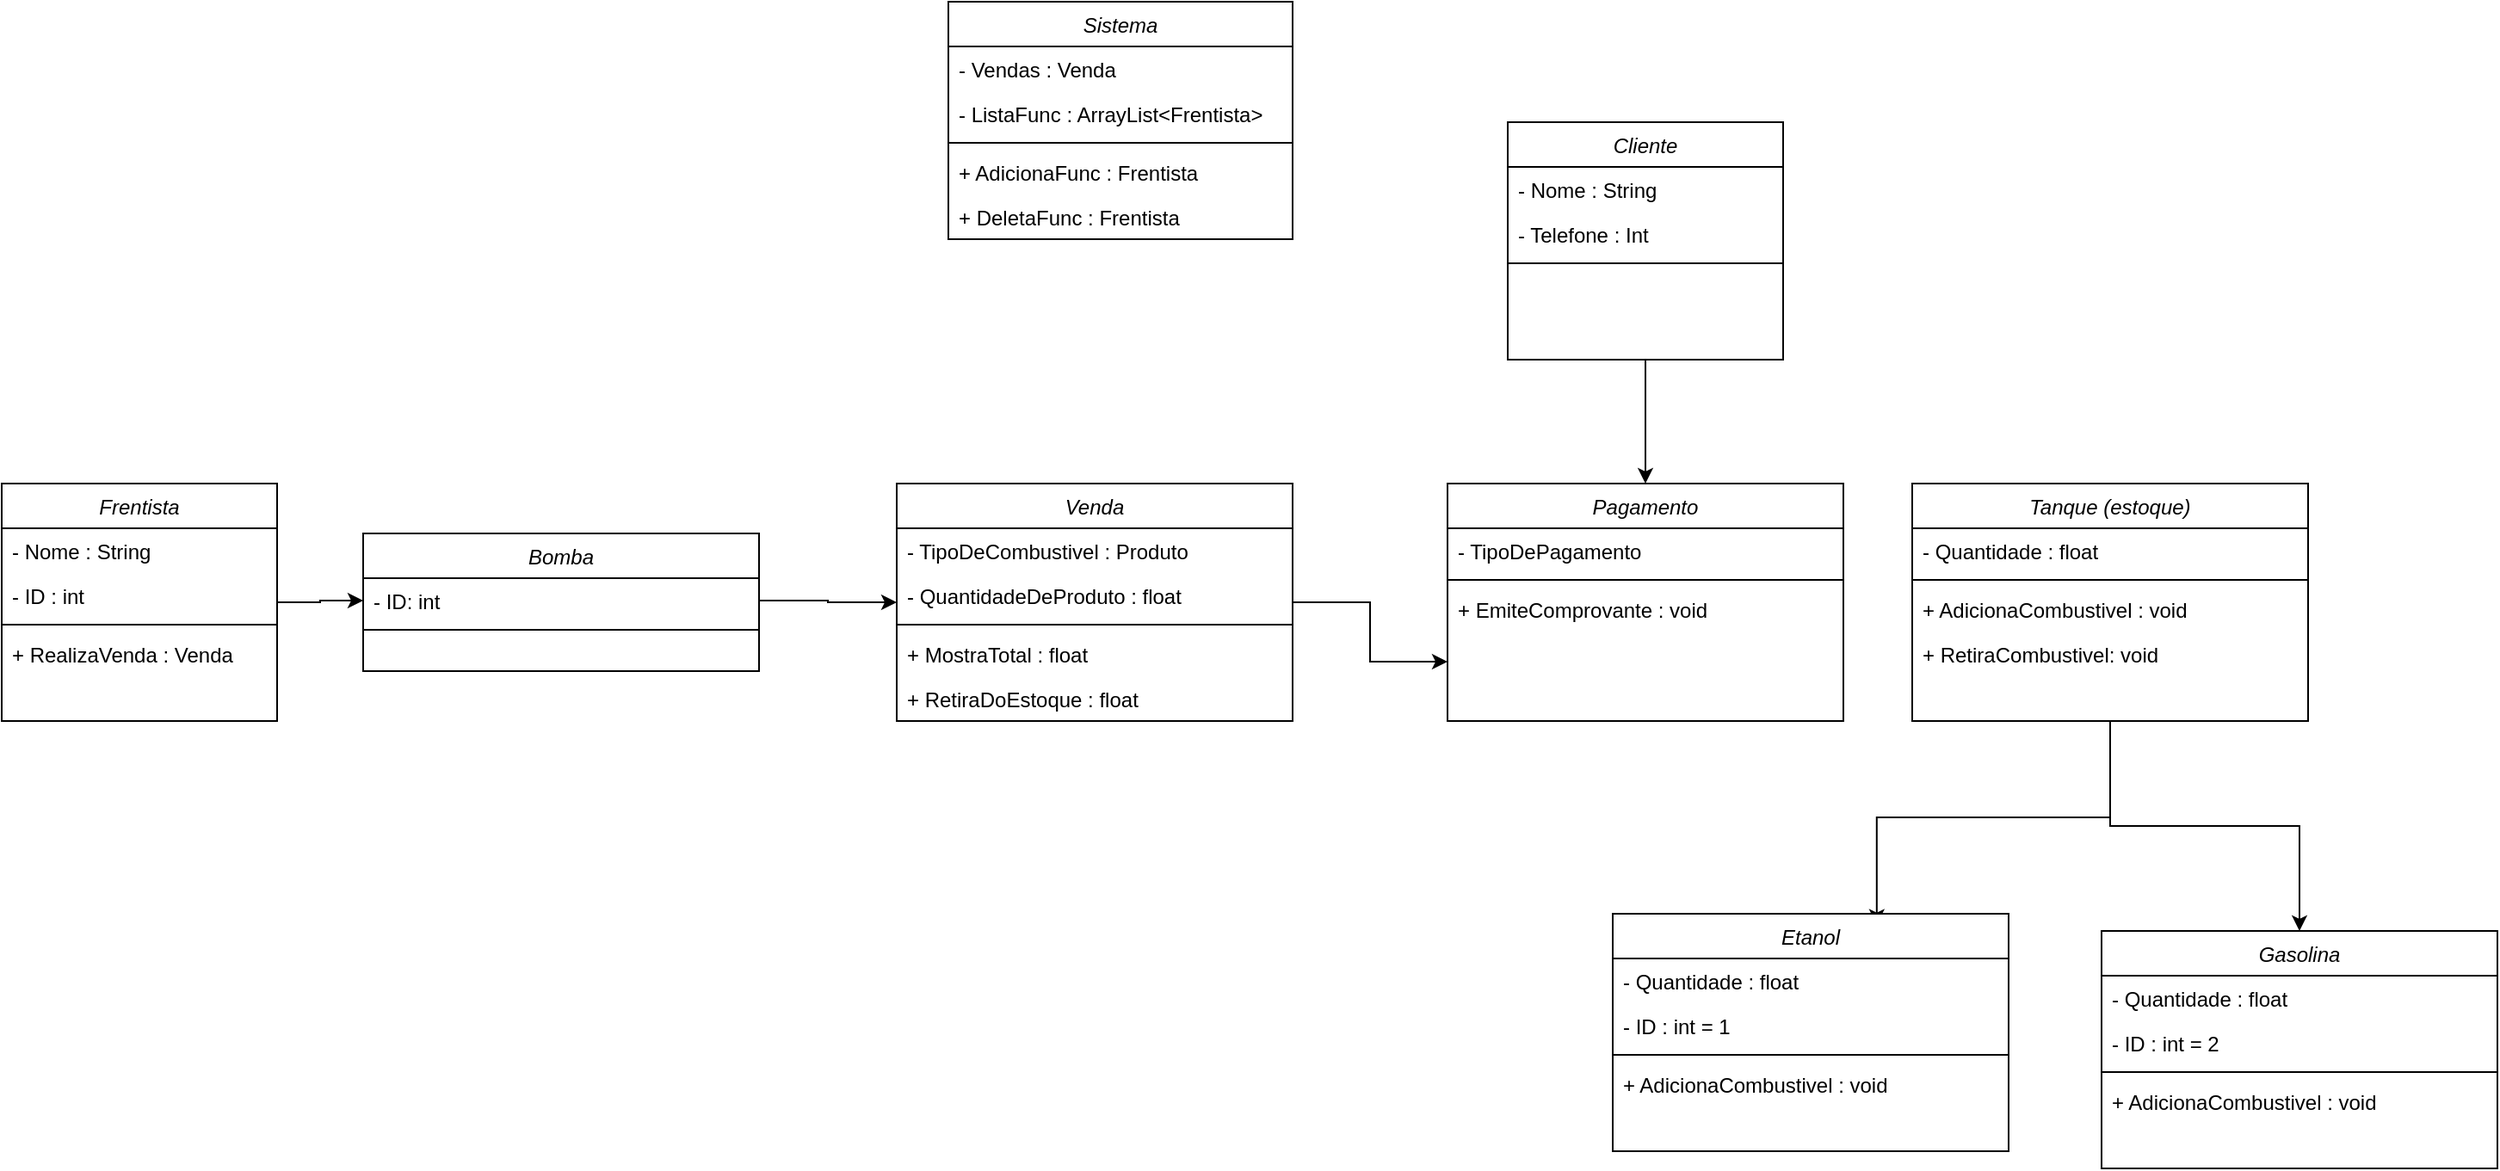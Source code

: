 <mxfile version="21.2.2" type="device">
  <diagram id="C5RBs43oDa-KdzZeNtuy" name="Page-1">
    <mxGraphModel dx="1444" dy="840" grid="1" gridSize="10" guides="1" tooltips="1" connect="1" arrows="1" fold="1" page="1" pageScale="1" pageWidth="827" pageHeight="1169" math="0" shadow="0">
      <root>
        <mxCell id="WIyWlLk6GJQsqaUBKTNV-0" />
        <mxCell id="WIyWlLk6GJQsqaUBKTNV-1" parent="WIyWlLk6GJQsqaUBKTNV-0" />
        <mxCell id="7R5tK4sD9pOfqWox2BRY-52" style="edgeStyle=orthogonalEdgeStyle;rounded=0;orthogonalLoop=1;jettySize=auto;html=1;entryX=0.5;entryY=0;entryDx=0;entryDy=0;" edge="1" parent="WIyWlLk6GJQsqaUBKTNV-1" source="zkfFHV4jXpPFQw0GAbJ--0" target="7R5tK4sD9pOfqWox2BRY-26">
          <mxGeometry relative="1" as="geometry" />
        </mxCell>
        <mxCell id="zkfFHV4jXpPFQw0GAbJ--0" value="Cliente" style="swimlane;fontStyle=2;align=center;verticalAlign=top;childLayout=stackLayout;horizontal=1;startSize=26;horizontalStack=0;resizeParent=1;resizeLast=0;collapsible=1;marginBottom=0;rounded=0;shadow=0;strokeWidth=1;" parent="WIyWlLk6GJQsqaUBKTNV-1" vertex="1">
          <mxGeometry x="1045" y="290" width="160" height="138" as="geometry">
            <mxRectangle x="230" y="140" width="160" height="26" as="alternateBounds" />
          </mxGeometry>
        </mxCell>
        <mxCell id="zkfFHV4jXpPFQw0GAbJ--1" value="- Nome : String" style="text;align=left;verticalAlign=top;spacingLeft=4;spacingRight=4;overflow=hidden;rotatable=0;points=[[0,0.5],[1,0.5]];portConstraint=eastwest;" parent="zkfFHV4jXpPFQw0GAbJ--0" vertex="1">
          <mxGeometry y="26" width="160" height="26" as="geometry" />
        </mxCell>
        <mxCell id="zkfFHV4jXpPFQw0GAbJ--2" value="- Telefone : Int" style="text;align=left;verticalAlign=top;spacingLeft=4;spacingRight=4;overflow=hidden;rotatable=0;points=[[0,0.5],[1,0.5]];portConstraint=eastwest;rounded=0;shadow=0;html=0;" parent="zkfFHV4jXpPFQw0GAbJ--0" vertex="1">
          <mxGeometry y="52" width="160" height="26" as="geometry" />
        </mxCell>
        <mxCell id="zkfFHV4jXpPFQw0GAbJ--4" value="" style="line;html=1;strokeWidth=1;align=left;verticalAlign=middle;spacingTop=-1;spacingLeft=3;spacingRight=3;rotatable=0;labelPosition=right;points=[];portConstraint=eastwest;" parent="zkfFHV4jXpPFQw0GAbJ--0" vertex="1">
          <mxGeometry y="78" width="160" height="8" as="geometry" />
        </mxCell>
        <mxCell id="7R5tK4sD9pOfqWox2BRY-59" style="edgeStyle=orthogonalEdgeStyle;rounded=0;orthogonalLoop=1;jettySize=auto;html=1;entryX=0;entryY=0.5;entryDx=0;entryDy=0;" edge="1" parent="WIyWlLk6GJQsqaUBKTNV-1" source="7R5tK4sD9pOfqWox2BRY-0" target="7R5tK4sD9pOfqWox2BRY-21">
          <mxGeometry relative="1" as="geometry" />
        </mxCell>
        <mxCell id="7R5tK4sD9pOfqWox2BRY-0" value="Frentista" style="swimlane;fontStyle=2;align=center;verticalAlign=top;childLayout=stackLayout;horizontal=1;startSize=26;horizontalStack=0;resizeParent=1;resizeLast=0;collapsible=1;marginBottom=0;rounded=0;shadow=0;strokeWidth=1;" vertex="1" parent="WIyWlLk6GJQsqaUBKTNV-1">
          <mxGeometry x="170" y="500" width="160" height="138" as="geometry">
            <mxRectangle x="230" y="140" width="160" height="26" as="alternateBounds" />
          </mxGeometry>
        </mxCell>
        <mxCell id="7R5tK4sD9pOfqWox2BRY-1" value="- Nome : String" style="text;align=left;verticalAlign=top;spacingLeft=4;spacingRight=4;overflow=hidden;rotatable=0;points=[[0,0.5],[1,0.5]];portConstraint=eastwest;" vertex="1" parent="7R5tK4sD9pOfqWox2BRY-0">
          <mxGeometry y="26" width="160" height="26" as="geometry" />
        </mxCell>
        <mxCell id="7R5tK4sD9pOfqWox2BRY-2" value="- ID : int" style="text;align=left;verticalAlign=top;spacingLeft=4;spacingRight=4;overflow=hidden;rotatable=0;points=[[0,0.5],[1,0.5]];portConstraint=eastwest;rounded=0;shadow=0;html=0;" vertex="1" parent="7R5tK4sD9pOfqWox2BRY-0">
          <mxGeometry y="52" width="160" height="26" as="geometry" />
        </mxCell>
        <mxCell id="7R5tK4sD9pOfqWox2BRY-3" value="" style="line;html=1;strokeWidth=1;align=left;verticalAlign=middle;spacingTop=-1;spacingLeft=3;spacingRight=3;rotatable=0;labelPosition=right;points=[];portConstraint=eastwest;" vertex="1" parent="7R5tK4sD9pOfqWox2BRY-0">
          <mxGeometry y="78" width="160" height="8" as="geometry" />
        </mxCell>
        <mxCell id="7R5tK4sD9pOfqWox2BRY-4" value="+ RealizaVenda : Venda" style="text;align=left;verticalAlign=top;spacingLeft=4;spacingRight=4;overflow=hidden;rotatable=0;points=[[0,0.5],[1,0.5]];portConstraint=eastwest;rounded=0;shadow=0;html=0;" vertex="1" parent="7R5tK4sD9pOfqWox2BRY-0">
          <mxGeometry y="86" width="160" height="26" as="geometry" />
        </mxCell>
        <mxCell id="7R5tK4sD9pOfqWox2BRY-5" value="Sistema" style="swimlane;fontStyle=2;align=center;verticalAlign=top;childLayout=stackLayout;horizontal=1;startSize=26;horizontalStack=0;resizeParent=1;resizeLast=0;collapsible=1;marginBottom=0;rounded=0;shadow=0;strokeWidth=1;" vertex="1" parent="WIyWlLk6GJQsqaUBKTNV-1">
          <mxGeometry x="720" y="220" width="200" height="138" as="geometry">
            <mxRectangle x="230" y="140" width="160" height="26" as="alternateBounds" />
          </mxGeometry>
        </mxCell>
        <mxCell id="7R5tK4sD9pOfqWox2BRY-6" value="- Vendas : Venda" style="text;align=left;verticalAlign=top;spacingLeft=4;spacingRight=4;overflow=hidden;rotatable=0;points=[[0,0.5],[1,0.5]];portConstraint=eastwest;" vertex="1" parent="7R5tK4sD9pOfqWox2BRY-5">
          <mxGeometry y="26" width="200" height="26" as="geometry" />
        </mxCell>
        <mxCell id="7R5tK4sD9pOfqWox2BRY-7" value="- ListaFunc : ArrayList&lt;Frentista&gt;" style="text;align=left;verticalAlign=top;spacingLeft=4;spacingRight=4;overflow=hidden;rotatable=0;points=[[0,0.5],[1,0.5]];portConstraint=eastwest;rounded=0;shadow=0;html=0;" vertex="1" parent="7R5tK4sD9pOfqWox2BRY-5">
          <mxGeometry y="52" width="200" height="26" as="geometry" />
        </mxCell>
        <mxCell id="7R5tK4sD9pOfqWox2BRY-8" value="" style="line;html=1;strokeWidth=1;align=left;verticalAlign=middle;spacingTop=-1;spacingLeft=3;spacingRight=3;rotatable=0;labelPosition=right;points=[];portConstraint=eastwest;" vertex="1" parent="7R5tK4sD9pOfqWox2BRY-5">
          <mxGeometry y="78" width="200" height="8" as="geometry" />
        </mxCell>
        <mxCell id="7R5tK4sD9pOfqWox2BRY-10" value="+ AdicionaFunc : Frentista" style="text;align=left;verticalAlign=top;spacingLeft=4;spacingRight=4;overflow=hidden;rotatable=0;points=[[0,0.5],[1,0.5]];portConstraint=eastwest;rounded=0;shadow=0;html=0;" vertex="1" parent="7R5tK4sD9pOfqWox2BRY-5">
          <mxGeometry y="86" width="200" height="26" as="geometry" />
        </mxCell>
        <mxCell id="7R5tK4sD9pOfqWox2BRY-12" value="+ DeletaFunc : Frentista" style="text;align=left;verticalAlign=top;spacingLeft=4;spacingRight=4;overflow=hidden;rotatable=0;points=[[0,0.5],[1,0.5]];portConstraint=eastwest;rounded=0;shadow=0;html=0;" vertex="1" parent="7R5tK4sD9pOfqWox2BRY-5">
          <mxGeometry y="112" width="200" height="26" as="geometry" />
        </mxCell>
        <mxCell id="7R5tK4sD9pOfqWox2BRY-62" style="edgeStyle=orthogonalEdgeStyle;rounded=0;orthogonalLoop=1;jettySize=auto;html=1;entryX=0;entryY=0.75;entryDx=0;entryDy=0;" edge="1" parent="WIyWlLk6GJQsqaUBKTNV-1" source="7R5tK4sD9pOfqWox2BRY-13" target="7R5tK4sD9pOfqWox2BRY-26">
          <mxGeometry relative="1" as="geometry" />
        </mxCell>
        <mxCell id="7R5tK4sD9pOfqWox2BRY-13" value="Venda" style="swimlane;fontStyle=2;align=center;verticalAlign=top;childLayout=stackLayout;horizontal=1;startSize=26;horizontalStack=0;resizeParent=1;resizeLast=0;collapsible=1;marginBottom=0;rounded=0;shadow=0;strokeWidth=1;" vertex="1" parent="WIyWlLk6GJQsqaUBKTNV-1">
          <mxGeometry x="690" y="500" width="230" height="138" as="geometry">
            <mxRectangle x="230" y="140" width="160" height="26" as="alternateBounds" />
          </mxGeometry>
        </mxCell>
        <mxCell id="7R5tK4sD9pOfqWox2BRY-14" value="- TipoDeCombustivel : Produto" style="text;align=left;verticalAlign=top;spacingLeft=4;spacingRight=4;overflow=hidden;rotatable=0;points=[[0,0.5],[1,0.5]];portConstraint=eastwest;" vertex="1" parent="7R5tK4sD9pOfqWox2BRY-13">
          <mxGeometry y="26" width="230" height="26" as="geometry" />
        </mxCell>
        <mxCell id="7R5tK4sD9pOfqWox2BRY-15" value="- QuantidadeDeProduto : float" style="text;align=left;verticalAlign=top;spacingLeft=4;spacingRight=4;overflow=hidden;rotatable=0;points=[[0,0.5],[1,0.5]];portConstraint=eastwest;rounded=0;shadow=0;html=0;" vertex="1" parent="7R5tK4sD9pOfqWox2BRY-13">
          <mxGeometry y="52" width="230" height="26" as="geometry" />
        </mxCell>
        <mxCell id="7R5tK4sD9pOfqWox2BRY-16" value="" style="line;html=1;strokeWidth=1;align=left;verticalAlign=middle;spacingTop=-1;spacingLeft=3;spacingRight=3;rotatable=0;labelPosition=right;points=[];portConstraint=eastwest;" vertex="1" parent="7R5tK4sD9pOfqWox2BRY-13">
          <mxGeometry y="78" width="230" height="8" as="geometry" />
        </mxCell>
        <mxCell id="7R5tK4sD9pOfqWox2BRY-18" value="+ MostraTotal : float" style="text;align=left;verticalAlign=top;spacingLeft=4;spacingRight=4;overflow=hidden;rotatable=0;points=[[0,0.5],[1,0.5]];portConstraint=eastwest;rounded=0;shadow=0;html=0;" vertex="1" parent="7R5tK4sD9pOfqWox2BRY-13">
          <mxGeometry y="86" width="230" height="26" as="geometry" />
        </mxCell>
        <mxCell id="7R5tK4sD9pOfqWox2BRY-19" value="+ RetiraDoEstoque : float" style="text;align=left;verticalAlign=top;spacingLeft=4;spacingRight=4;overflow=hidden;rotatable=0;points=[[0,0.5],[1,0.5]];portConstraint=eastwest;rounded=0;shadow=0;html=0;" vertex="1" parent="7R5tK4sD9pOfqWox2BRY-13">
          <mxGeometry y="112" width="230" height="26" as="geometry" />
        </mxCell>
        <mxCell id="7R5tK4sD9pOfqWox2BRY-20" value="Bomba" style="swimlane;fontStyle=2;align=center;verticalAlign=top;childLayout=stackLayout;horizontal=1;startSize=26;horizontalStack=0;resizeParent=1;resizeLast=0;collapsible=1;marginBottom=0;rounded=0;shadow=0;strokeWidth=1;" vertex="1" parent="WIyWlLk6GJQsqaUBKTNV-1">
          <mxGeometry x="380" y="529" width="230" height="80" as="geometry">
            <mxRectangle x="230" y="140" width="160" height="26" as="alternateBounds" />
          </mxGeometry>
        </mxCell>
        <mxCell id="7R5tK4sD9pOfqWox2BRY-21" value="- ID: int" style="text;align=left;verticalAlign=top;spacingLeft=4;spacingRight=4;overflow=hidden;rotatable=0;points=[[0,0.5],[1,0.5]];portConstraint=eastwest;" vertex="1" parent="7R5tK4sD9pOfqWox2BRY-20">
          <mxGeometry y="26" width="230" height="26" as="geometry" />
        </mxCell>
        <mxCell id="7R5tK4sD9pOfqWox2BRY-23" value="" style="line;html=1;strokeWidth=1;align=left;verticalAlign=middle;spacingTop=-1;spacingLeft=3;spacingRight=3;rotatable=0;labelPosition=right;points=[];portConstraint=eastwest;" vertex="1" parent="7R5tK4sD9pOfqWox2BRY-20">
          <mxGeometry y="52" width="230" height="8" as="geometry" />
        </mxCell>
        <mxCell id="7R5tK4sD9pOfqWox2BRY-26" value="Pagamento" style="swimlane;fontStyle=2;align=center;verticalAlign=top;childLayout=stackLayout;horizontal=1;startSize=26;horizontalStack=0;resizeParent=1;resizeLast=0;collapsible=1;marginBottom=0;rounded=0;shadow=0;strokeWidth=1;" vertex="1" parent="WIyWlLk6GJQsqaUBKTNV-1">
          <mxGeometry x="1010" y="500" width="230" height="138" as="geometry">
            <mxRectangle x="230" y="140" width="160" height="26" as="alternateBounds" />
          </mxGeometry>
        </mxCell>
        <mxCell id="7R5tK4sD9pOfqWox2BRY-27" value="- TipoDePagamento" style="text;align=left;verticalAlign=top;spacingLeft=4;spacingRight=4;overflow=hidden;rotatable=0;points=[[0,0.5],[1,0.5]];portConstraint=eastwest;" vertex="1" parent="7R5tK4sD9pOfqWox2BRY-26">
          <mxGeometry y="26" width="230" height="26" as="geometry" />
        </mxCell>
        <mxCell id="7R5tK4sD9pOfqWox2BRY-29" value="" style="line;html=1;strokeWidth=1;align=left;verticalAlign=middle;spacingTop=-1;spacingLeft=3;spacingRight=3;rotatable=0;labelPosition=right;points=[];portConstraint=eastwest;" vertex="1" parent="7R5tK4sD9pOfqWox2BRY-26">
          <mxGeometry y="52" width="230" height="8" as="geometry" />
        </mxCell>
        <mxCell id="7R5tK4sD9pOfqWox2BRY-31" value="+ EmiteComprovante : void" style="text;align=left;verticalAlign=top;spacingLeft=4;spacingRight=4;overflow=hidden;rotatable=0;points=[[0,0.5],[1,0.5]];portConstraint=eastwest;rounded=0;shadow=0;html=0;" vertex="1" parent="7R5tK4sD9pOfqWox2BRY-26">
          <mxGeometry y="60" width="230" height="26" as="geometry" />
        </mxCell>
        <mxCell id="7R5tK4sD9pOfqWox2BRY-57" style="edgeStyle=orthogonalEdgeStyle;rounded=0;orthogonalLoop=1;jettySize=auto;html=1;entryX=0.667;entryY=0.046;entryDx=0;entryDy=0;entryPerimeter=0;" edge="1" parent="WIyWlLk6GJQsqaUBKTNV-1" source="7R5tK4sD9pOfqWox2BRY-32" target="7R5tK4sD9pOfqWox2BRY-36">
          <mxGeometry relative="1" as="geometry" />
        </mxCell>
        <mxCell id="7R5tK4sD9pOfqWox2BRY-58" style="edgeStyle=orthogonalEdgeStyle;rounded=0;orthogonalLoop=1;jettySize=auto;html=1;entryX=0.5;entryY=0;entryDx=0;entryDy=0;" edge="1" parent="WIyWlLk6GJQsqaUBKTNV-1" source="7R5tK4sD9pOfqWox2BRY-32" target="7R5tK4sD9pOfqWox2BRY-41">
          <mxGeometry relative="1" as="geometry" />
        </mxCell>
        <mxCell id="7R5tK4sD9pOfqWox2BRY-32" value="Tanque (estoque)" style="swimlane;fontStyle=2;align=center;verticalAlign=top;childLayout=stackLayout;horizontal=1;startSize=26;horizontalStack=0;resizeParent=1;resizeLast=0;collapsible=1;marginBottom=0;rounded=0;shadow=0;strokeWidth=1;" vertex="1" parent="WIyWlLk6GJQsqaUBKTNV-1">
          <mxGeometry x="1280" y="500" width="230" height="138" as="geometry">
            <mxRectangle x="230" y="140" width="160" height="26" as="alternateBounds" />
          </mxGeometry>
        </mxCell>
        <mxCell id="7R5tK4sD9pOfqWox2BRY-33" value="- Quantidade : float" style="text;align=left;verticalAlign=top;spacingLeft=4;spacingRight=4;overflow=hidden;rotatable=0;points=[[0,0.5],[1,0.5]];portConstraint=eastwest;" vertex="1" parent="7R5tK4sD9pOfqWox2BRY-32">
          <mxGeometry y="26" width="230" height="26" as="geometry" />
        </mxCell>
        <mxCell id="7R5tK4sD9pOfqWox2BRY-34" value="" style="line;html=1;strokeWidth=1;align=left;verticalAlign=middle;spacingTop=-1;spacingLeft=3;spacingRight=3;rotatable=0;labelPosition=right;points=[];portConstraint=eastwest;" vertex="1" parent="7R5tK4sD9pOfqWox2BRY-32">
          <mxGeometry y="52" width="230" height="8" as="geometry" />
        </mxCell>
        <mxCell id="7R5tK4sD9pOfqWox2BRY-35" value="+ AdicionaCombustivel : void" style="text;align=left;verticalAlign=top;spacingLeft=4;spacingRight=4;overflow=hidden;rotatable=0;points=[[0,0.5],[1,0.5]];portConstraint=eastwest;rounded=0;shadow=0;html=0;" vertex="1" parent="7R5tK4sD9pOfqWox2BRY-32">
          <mxGeometry y="60" width="230" height="26" as="geometry" />
        </mxCell>
        <mxCell id="7R5tK4sD9pOfqWox2BRY-46" value="+ RetiraCombustivel: void" style="text;align=left;verticalAlign=top;spacingLeft=4;spacingRight=4;overflow=hidden;rotatable=0;points=[[0,0.5],[1,0.5]];portConstraint=eastwest;rounded=0;shadow=0;html=0;" vertex="1" parent="7R5tK4sD9pOfqWox2BRY-32">
          <mxGeometry y="86" width="230" height="26" as="geometry" />
        </mxCell>
        <mxCell id="7R5tK4sD9pOfqWox2BRY-36" value="Etanol" style="swimlane;fontStyle=2;align=center;verticalAlign=top;childLayout=stackLayout;horizontal=1;startSize=26;horizontalStack=0;resizeParent=1;resizeLast=0;collapsible=1;marginBottom=0;rounded=0;shadow=0;strokeWidth=1;" vertex="1" parent="WIyWlLk6GJQsqaUBKTNV-1">
          <mxGeometry x="1106" y="750" width="230" height="138" as="geometry">
            <mxRectangle x="230" y="140" width="160" height="26" as="alternateBounds" />
          </mxGeometry>
        </mxCell>
        <mxCell id="7R5tK4sD9pOfqWox2BRY-37" value="- Quantidade : float" style="text;align=left;verticalAlign=top;spacingLeft=4;spacingRight=4;overflow=hidden;rotatable=0;points=[[0,0.5],[1,0.5]];portConstraint=eastwest;" vertex="1" parent="7R5tK4sD9pOfqWox2BRY-36">
          <mxGeometry y="26" width="230" height="26" as="geometry" />
        </mxCell>
        <mxCell id="7R5tK4sD9pOfqWox2BRY-40" value="- ID : int = 1" style="text;align=left;verticalAlign=top;spacingLeft=4;spacingRight=4;overflow=hidden;rotatable=0;points=[[0,0.5],[1,0.5]];portConstraint=eastwest;" vertex="1" parent="7R5tK4sD9pOfqWox2BRY-36">
          <mxGeometry y="52" width="230" height="26" as="geometry" />
        </mxCell>
        <mxCell id="7R5tK4sD9pOfqWox2BRY-38" value="" style="line;html=1;strokeWidth=1;align=left;verticalAlign=middle;spacingTop=-1;spacingLeft=3;spacingRight=3;rotatable=0;labelPosition=right;points=[];portConstraint=eastwest;" vertex="1" parent="7R5tK4sD9pOfqWox2BRY-36">
          <mxGeometry y="78" width="230" height="8" as="geometry" />
        </mxCell>
        <mxCell id="7R5tK4sD9pOfqWox2BRY-39" value="+ AdicionaCombustivel : void" style="text;align=left;verticalAlign=top;spacingLeft=4;spacingRight=4;overflow=hidden;rotatable=0;points=[[0,0.5],[1,0.5]];portConstraint=eastwest;rounded=0;shadow=0;html=0;" vertex="1" parent="7R5tK4sD9pOfqWox2BRY-36">
          <mxGeometry y="86" width="230" height="26" as="geometry" />
        </mxCell>
        <mxCell id="7R5tK4sD9pOfqWox2BRY-41" value="Gasolina" style="swimlane;fontStyle=2;align=center;verticalAlign=top;childLayout=stackLayout;horizontal=1;startSize=26;horizontalStack=0;resizeParent=1;resizeLast=0;collapsible=1;marginBottom=0;rounded=0;shadow=0;strokeWidth=1;" vertex="1" parent="WIyWlLk6GJQsqaUBKTNV-1">
          <mxGeometry x="1390" y="760" width="230" height="138" as="geometry">
            <mxRectangle x="230" y="140" width="160" height="26" as="alternateBounds" />
          </mxGeometry>
        </mxCell>
        <mxCell id="7R5tK4sD9pOfqWox2BRY-42" value="- Quantidade : float" style="text;align=left;verticalAlign=top;spacingLeft=4;spacingRight=4;overflow=hidden;rotatable=0;points=[[0,0.5],[1,0.5]];portConstraint=eastwest;" vertex="1" parent="7R5tK4sD9pOfqWox2BRY-41">
          <mxGeometry y="26" width="230" height="26" as="geometry" />
        </mxCell>
        <mxCell id="7R5tK4sD9pOfqWox2BRY-43" value="- ID : int = 2" style="text;align=left;verticalAlign=top;spacingLeft=4;spacingRight=4;overflow=hidden;rotatable=0;points=[[0,0.5],[1,0.5]];portConstraint=eastwest;" vertex="1" parent="7R5tK4sD9pOfqWox2BRY-41">
          <mxGeometry y="52" width="230" height="26" as="geometry" />
        </mxCell>
        <mxCell id="7R5tK4sD9pOfqWox2BRY-44" value="" style="line;html=1;strokeWidth=1;align=left;verticalAlign=middle;spacingTop=-1;spacingLeft=3;spacingRight=3;rotatable=0;labelPosition=right;points=[];portConstraint=eastwest;" vertex="1" parent="7R5tK4sD9pOfqWox2BRY-41">
          <mxGeometry y="78" width="230" height="8" as="geometry" />
        </mxCell>
        <mxCell id="7R5tK4sD9pOfqWox2BRY-45" value="+ AdicionaCombustivel : void" style="text;align=left;verticalAlign=top;spacingLeft=4;spacingRight=4;overflow=hidden;rotatable=0;points=[[0,0.5],[1,0.5]];portConstraint=eastwest;rounded=0;shadow=0;html=0;" vertex="1" parent="7R5tK4sD9pOfqWox2BRY-41">
          <mxGeometry y="86" width="230" height="26" as="geometry" />
        </mxCell>
        <mxCell id="7R5tK4sD9pOfqWox2BRY-61" style="edgeStyle=orthogonalEdgeStyle;rounded=0;orthogonalLoop=1;jettySize=auto;html=1;" edge="1" parent="WIyWlLk6GJQsqaUBKTNV-1" source="7R5tK4sD9pOfqWox2BRY-21" target="7R5tK4sD9pOfqWox2BRY-13">
          <mxGeometry relative="1" as="geometry" />
        </mxCell>
      </root>
    </mxGraphModel>
  </diagram>
</mxfile>
